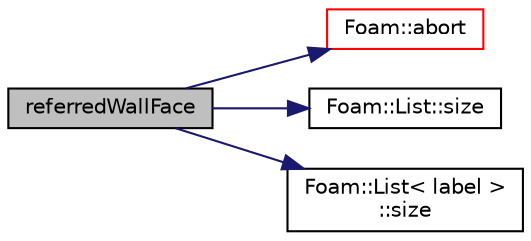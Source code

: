 digraph "referredWallFace"
{
  bgcolor="transparent";
  edge [fontname="Helvetica",fontsize="10",labelfontname="Helvetica",labelfontsize="10"];
  node [fontname="Helvetica",fontsize="10",shape=record];
  rankdir="LR";
  Node2 [label="referredWallFace",height=0.2,width=0.4,color="black", fillcolor="grey75", style="filled", fontcolor="black"];
  Node2 -> Node3 [color="midnightblue",fontsize="10",style="solid",fontname="Helvetica"];
  Node3 [label="Foam::abort",height=0.2,width=0.4,color="red",URL="$a21851.html#a447107a607d03e417307c203fa5fb44b"];
  Node2 -> Node48 [color="midnightblue",fontsize="10",style="solid",fontname="Helvetica"];
  Node48 [label="Foam::List::size",height=0.2,width=0.4,color="black",URL="$a26833.html#a8a5f6fa29bd4b500caf186f60245b384",tooltip="Override size to be inconsistent with allocated storage. "];
  Node2 -> Node49 [color="midnightblue",fontsize="10",style="solid",fontname="Helvetica"];
  Node49 [label="Foam::List\< label \>\l::size",height=0.2,width=0.4,color="black",URL="$a26833.html#a47b3bf30da1eb3ab8076b5fbe00e0494",tooltip="Return the number of elements in the UList. "];
}
